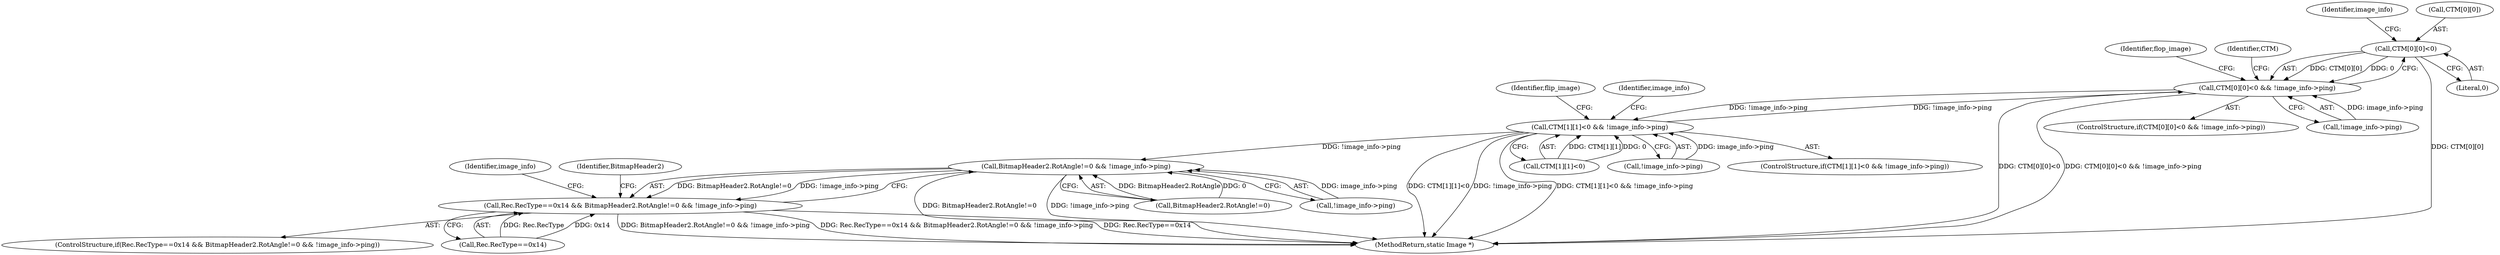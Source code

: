 digraph "0_ImageMagick_bef1e4f637d8f665bc133a9c6d30df08d983bc3a@array" {
"1001651" [label="(Call,CTM[0][0]<0)"];
"1001650" [label="(Call,CTM[0][0]<0 && !image_info->ping)"];
"1001689" [label="(Call,CTM[1][1]<0 && !image_info->ping)"];
"1001027" [label="(Call,BitmapHeader2.RotAngle!=0 && !image_info->ping)"];
"1001021" [label="(Call,Rec.RecType==0x14 && BitmapHeader2.RotAngle!=0 && !image_info->ping)"];
"1001028" [label="(Call,BitmapHeader2.RotAngle!=0)"];
"1001140" [label="(Identifier,image_info)"];
"1001928" [label="(MethodReturn,static Image *)"];
"1001020" [label="(ControlStructure,if(Rec.RecType==0x14 && BitmapHeader2.RotAngle!=0 && !image_info->ping))"];
"1001650" [label="(Call,CTM[0][0]<0 && !image_info->ping)"];
"1001041" [label="(Identifier,BitmapHeader2)"];
"1001649" [label="(ControlStructure,if(CTM[0][0]<0 && !image_info->ping))"];
"1001665" [label="(Identifier,flop_image)"];
"1001660" [label="(Identifier,image_info)"];
"1001658" [label="(Call,!image_info->ping)"];
"1001022" [label="(Call,Rec.RecType==0x14)"];
"1001704" [label="(Identifier,flip_image)"];
"1001651" [label="(Call,CTM[0][0]<0)"];
"1001657" [label="(Literal,0)"];
"1001690" [label="(Call,CTM[1][1]<0)"];
"1001033" [label="(Call,!image_info->ping)"];
"1001693" [label="(Identifier,CTM)"];
"1001027" [label="(Call,BitmapHeader2.RotAngle!=0 && !image_info->ping)"];
"1001697" [label="(Call,!image_info->ping)"];
"1001652" [label="(Call,CTM[0][0])"];
"1001689" [label="(Call,CTM[1][1]<0 && !image_info->ping)"];
"1001688" [label="(ControlStructure,if(CTM[1][1]<0 && !image_info->ping))"];
"1001021" [label="(Call,Rec.RecType==0x14 && BitmapHeader2.RotAngle!=0 && !image_info->ping)"];
"1001728" [label="(Identifier,image_info)"];
"1001651" -> "1001650"  [label="AST: "];
"1001651" -> "1001657"  [label="CFG: "];
"1001652" -> "1001651"  [label="AST: "];
"1001657" -> "1001651"  [label="AST: "];
"1001660" -> "1001651"  [label="CFG: "];
"1001650" -> "1001651"  [label="CFG: "];
"1001651" -> "1001928"  [label="DDG: CTM[0][0]"];
"1001651" -> "1001650"  [label="DDG: CTM[0][0]"];
"1001651" -> "1001650"  [label="DDG: 0"];
"1001650" -> "1001649"  [label="AST: "];
"1001650" -> "1001658"  [label="CFG: "];
"1001658" -> "1001650"  [label="AST: "];
"1001665" -> "1001650"  [label="CFG: "];
"1001693" -> "1001650"  [label="CFG: "];
"1001650" -> "1001928"  [label="DDG: CTM[0][0]<0"];
"1001650" -> "1001928"  [label="DDG: CTM[0][0]<0 && !image_info->ping"];
"1001658" -> "1001650"  [label="DDG: image_info->ping"];
"1001689" -> "1001650"  [label="DDG: !image_info->ping"];
"1001650" -> "1001689"  [label="DDG: !image_info->ping"];
"1001689" -> "1001688"  [label="AST: "];
"1001689" -> "1001690"  [label="CFG: "];
"1001689" -> "1001697"  [label="CFG: "];
"1001690" -> "1001689"  [label="AST: "];
"1001697" -> "1001689"  [label="AST: "];
"1001704" -> "1001689"  [label="CFG: "];
"1001728" -> "1001689"  [label="CFG: "];
"1001689" -> "1001928"  [label="DDG: CTM[1][1]<0"];
"1001689" -> "1001928"  [label="DDG: !image_info->ping"];
"1001689" -> "1001928"  [label="DDG: CTM[1][1]<0 && !image_info->ping"];
"1001689" -> "1001027"  [label="DDG: !image_info->ping"];
"1001690" -> "1001689"  [label="DDG: CTM[1][1]"];
"1001690" -> "1001689"  [label="DDG: 0"];
"1001697" -> "1001689"  [label="DDG: image_info->ping"];
"1001027" -> "1001021"  [label="AST: "];
"1001027" -> "1001028"  [label="CFG: "];
"1001027" -> "1001033"  [label="CFG: "];
"1001028" -> "1001027"  [label="AST: "];
"1001033" -> "1001027"  [label="AST: "];
"1001021" -> "1001027"  [label="CFG: "];
"1001027" -> "1001928"  [label="DDG: BitmapHeader2.RotAngle!=0"];
"1001027" -> "1001928"  [label="DDG: !image_info->ping"];
"1001027" -> "1001021"  [label="DDG: BitmapHeader2.RotAngle!=0"];
"1001027" -> "1001021"  [label="DDG: !image_info->ping"];
"1001028" -> "1001027"  [label="DDG: BitmapHeader2.RotAngle"];
"1001028" -> "1001027"  [label="DDG: 0"];
"1001033" -> "1001027"  [label="DDG: image_info->ping"];
"1001021" -> "1001020"  [label="AST: "];
"1001021" -> "1001022"  [label="CFG: "];
"1001022" -> "1001021"  [label="AST: "];
"1001041" -> "1001021"  [label="CFG: "];
"1001140" -> "1001021"  [label="CFG: "];
"1001021" -> "1001928"  [label="DDG: BitmapHeader2.RotAngle!=0 && !image_info->ping"];
"1001021" -> "1001928"  [label="DDG: Rec.RecType==0x14 && BitmapHeader2.RotAngle!=0 && !image_info->ping"];
"1001021" -> "1001928"  [label="DDG: Rec.RecType==0x14"];
"1001022" -> "1001021"  [label="DDG: Rec.RecType"];
"1001022" -> "1001021"  [label="DDG: 0x14"];
}
